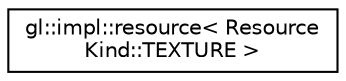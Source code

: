 digraph "Graphical Class Hierarchy"
{
 // LATEX_PDF_SIZE
  edge [fontname="Helvetica",fontsize="10",labelfontname="Helvetica",labelfontsize="10"];
  node [fontname="Helvetica",fontsize="10",shape=record];
  rankdir="LR";
  Node0 [label="gl::impl::resource\< Resource\lKind::TEXTURE \>",height=0.2,width=0.4,color="black", fillcolor="white", style="filled",URL="$structgl_1_1impl_1_1resource_3_01ResourceKind_1_1TEXTURE_01_4.html",tooltip=" "];
}
